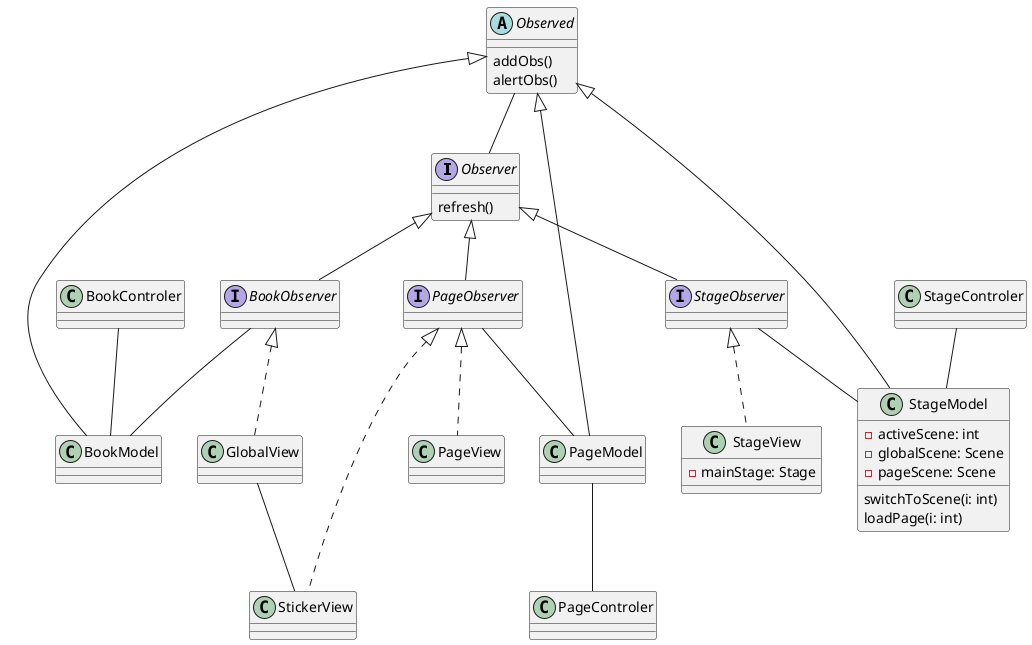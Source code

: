 @startuml class

interface Observer {
    {method} refresh()
}

interface BookObserver implements Observer {
    
}

interface PageObserver implements Observer {

}

interface StageObserver implements Observer {
    
}

abstract class Observed {
    {method} addObs()
    {method} alertObs() 
}

class BookModel extends Observed {

}

class PageModel extends Observed {

}

class StageModel extends Observed {
    - activeScene: int
    - globalScene: Scene
    - pageScene: Scene
    {method} switchToScene(i: int)
    {method} loadPage(i: int)
}

class BookControler {

}

class PageControler {

}

class StageControler {

}

class GlobalView implements BookObserver {

}

class PageView implements PageObserver {

}

class StageView implements StageObserver {

}

class StageView {
    - mainStage: Stage

}

class StickerView implements PageObserver{

}

StageControler -- StageModel
BookControler -- BookModel
PageModel -- PageControler

StageObserver -- StageModel
PageObserver -- PageModel
BookObserver -- BookModel
GlobalView -- StickerView

Observed -- Observer

@enduml